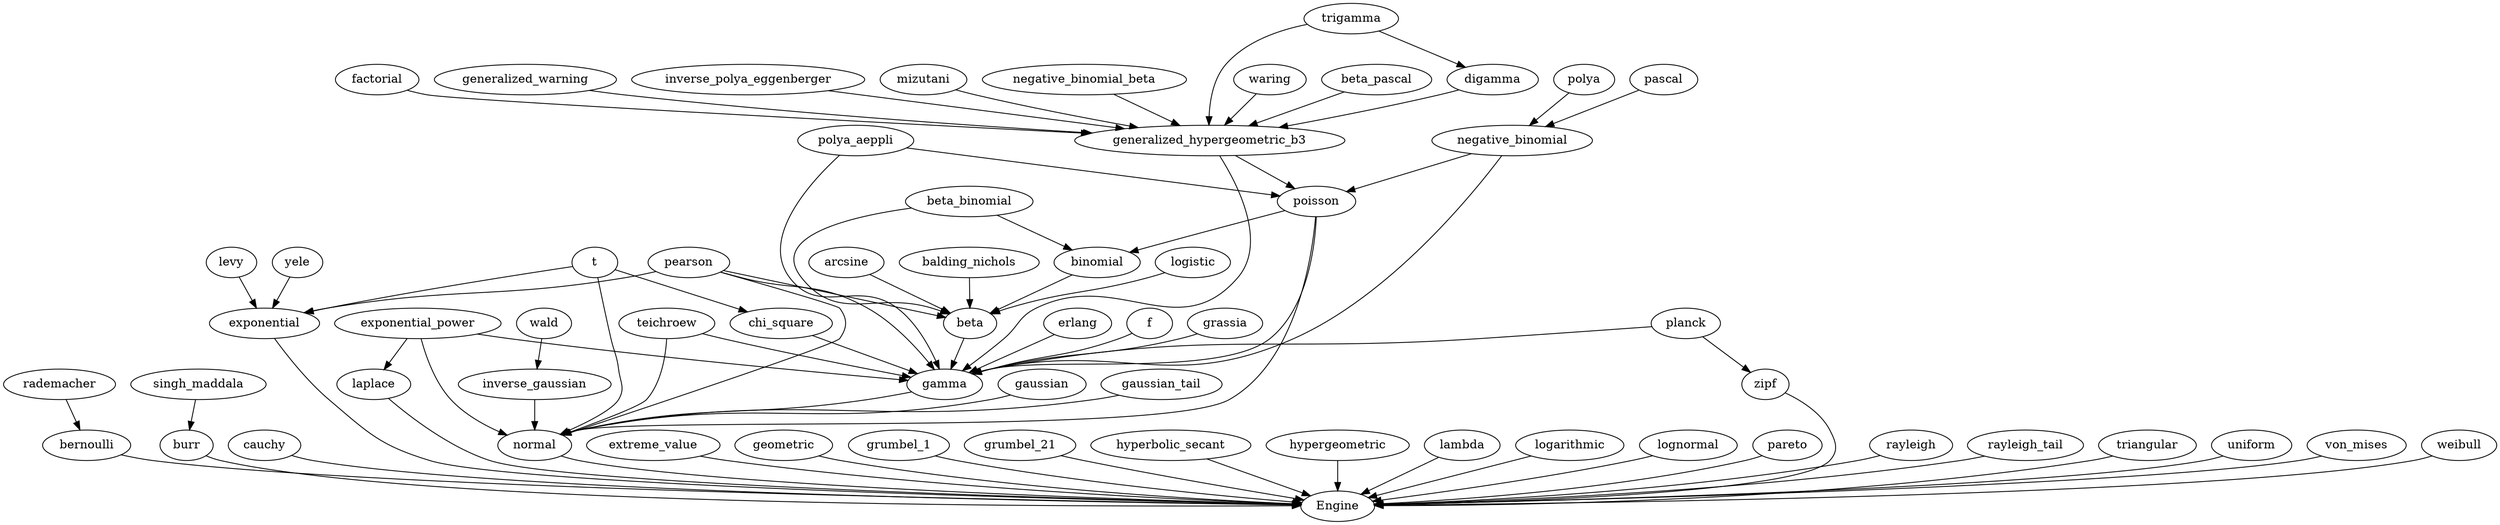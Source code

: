 digraph G
{
    arcsine -> beta;
    balding_nichols -> beta;
    bernoulli -> Engine;
    beta -> gamma;
    beta_binomial -> beta;
    beta_binomial -> binomial;
    beta_pascal -> generalized_hypergeometric_b3;
    binomial -> beta;
    burr -> Engine;
    cauchy -> Engine;
    chi_square -> gamma;
    digamma -> generalized_hypergeometric_b3;
    erlang -> gamma;
    exponential -> Engine;
    exponential_power -> gamma;
    exponential_power -> laplace;
    exponential_power -> normal;
    extreme_value -> Engine;
    f -> gamma;
    factorial -> generalized_hypergeometric_b3;
    gamma -> normal;
    gaussian -> normal;
    gaussian_tail -> normal;
    generalized_hypergeometric_b3 -> gamma;
    generalized_hypergeometric_b3 -> poisson;
    generalized_warning -> generalized_hypergeometric_b3;
    geometric -> Engine;
    grassia -> gamma;
    grumbel_1 -> Engine;
    grumbel_21 -> Engine;
    hyperbolic_secant -> Engine;
    hypergeometric -> Engine;
    inverse_gaussian -> normal;
    inverse_polya_eggenberger -> generalized_hypergeometric_b3;
    lambda -> Engine;
    laplace -> Engine;
    levy -> exponential;
    logarithmic -> Engine;
    logistic -> beta;
    lognormal -> Engine;
    mizutani -> generalized_hypergeometric_b3;
    negative_binomial -> gamma;
    negative_binomial -> poisson;
    negative_binomial_beta -> generalized_hypergeometric_b3;
    normal -> Engine;
    pareto -> Engine;
    pascal -> negative_binomial;
    pearson -> beta;
    pearson -> exponential;
    pearson -> gamma;
    pearson -> normal;
    planck -> gamma;
    planck -> zipf;
    poisson -> binomial;
    poisson -> gamma;
    poisson -> normal;
    polya -> negative_binomial;
    polya_aeppli -> gamma;
    polya_aeppli -> poisson;
    rademacher -> bernoulli;
    rayleigh -> Engine;
    rayleigh_tail -> Engine;
    singh_maddala -> burr;
    t -> chi_square;
    t -> exponential;
    t -> normal;
    teichroew -> gamma;
    teichroew -> normal;
    triangular -> Engine;
    trigamma -> digamma;
    trigamma -> generalized_hypergeometric_b3;
    uniform -> Engine;
    von_mises -> Engine;
    wald -> inverse_gaussian;
    waring -> generalized_hypergeometric_b3;
    weibull -> Engine;
    yele -> exponential;
    zipf -> Engine;
}

